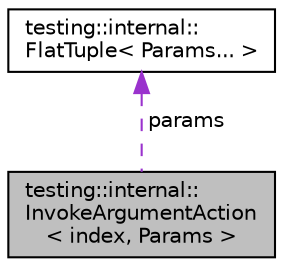 digraph "testing::internal::InvokeArgumentAction&lt; index, Params &gt;"
{
 // LATEX_PDF_SIZE
  edge [fontname="Helvetica",fontsize="10",labelfontname="Helvetica",labelfontsize="10"];
  node [fontname="Helvetica",fontsize="10",shape=record];
  Node1 [label="testing::internal::\lInvokeArgumentAction\l\< index, Params \>",height=0.2,width=0.4,color="black", fillcolor="grey75", style="filled", fontcolor="black",tooltip=" "];
  Node2 -> Node1 [dir="back",color="darkorchid3",fontsize="10",style="dashed",label=" params" ,fontname="Helvetica"];
  Node2 [label="testing::internal::\lFlatTuple\< Params... \>",height=0.2,width=0.4,color="black", fillcolor="white", style="filled",URL="$classtesting_1_1internal_1_1_flat_tuple.html",tooltip=" "];
}
